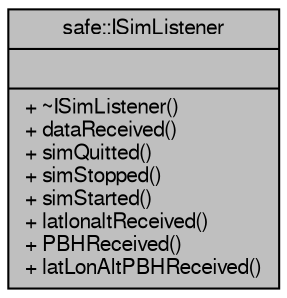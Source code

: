 digraph "safe::ISimListener"
{
  bgcolor="transparent";
  edge [fontname="FreeSans",fontsize="10",labelfontname="FreeSans",labelfontsize="10"];
  node [fontname="FreeSans",fontsize="10",shape=record];
  Node1 [label="{safe::ISimListener\n||+ ~ISimListener()\l+ dataReceived()\l+ simQuitted()\l+ simStopped()\l+ simStarted()\l+ latlonaltReceived()\l+ PBHReceived()\l+ latLonAltPBHReceived()\l}",height=0.2,width=0.4,color="black", fillcolor="grey75", style="filled" fontcolor="black"];
}
